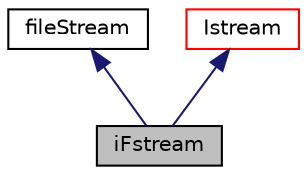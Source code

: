 digraph "iFstream"
{
 // LATEX_PDF_SIZE
  edge [fontname="Helvetica",fontsize="10",labelfontname="Helvetica",labelfontsize="10"];
  node [fontname="Helvetica",fontsize="10",shape=record];
  Node1 [label="iFstream",height=0.2,width=0.4,color="black", fillcolor="grey75", style="filled", fontcolor="black",tooltip="Input file stream for reading binary or ascii data from a file."];
  Node2 -> Node1 [dir="back",color="midnightblue",fontsize="10",style="solid",fontname="Helvetica"];
  Node2 [label="fileStream",height=0.2,width=0.4,color="black", fillcolor="white", style="filled",URL="$classpFlow_1_1fileStream.html",tooltip="Creates and manages an input/output file stream with specified format."];
  Node3 -> Node1 [dir="back",color="midnightblue",fontsize="10",style="solid",fontname="Helvetica"];
  Node3 [label="Istream",height=0.2,width=0.4,color="red", fillcolor="white", style="filled",URL="$classpFlow_1_1Istream.html",tooltip="Standard input stream for binary and ascii data."];
}
